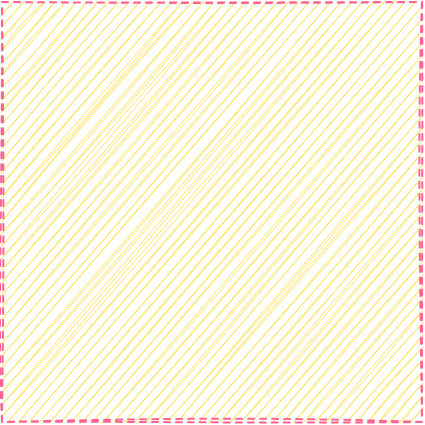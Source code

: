 <mxfile version="16.1.0" type="github">
  <diagram name="Page-1" id="74e2e168-ea6b-b213-b513-2b3c1d86103e">
    <mxGraphModel dx="1422" dy="762" grid="1" gridSize="10" guides="1" tooltips="1" connect="1" arrows="1" fold="1" page="1" pageScale="1" pageWidth="1100" pageHeight="850" math="0" shadow="0">
      <root>
        <mxCell id="0" />
        <mxCell id="1" parent="0" />
        <mxCell id="CpUkfrtmTzJQubLs1n8d-18" value="" style="whiteSpace=wrap;html=1;aspect=fixed;dashed=1;rotation=0;rounded=0;glass=0;shadow=0;sketch=1;fillColor=#FFE45E;strokeColor=#FF6392;fontColor=#5AA9E6;" vertex="1" parent="1">
          <mxGeometry x="40" y="200" width="210" height="210" as="geometry" />
        </mxCell>
      </root>
    </mxGraphModel>
  </diagram>
</mxfile>
